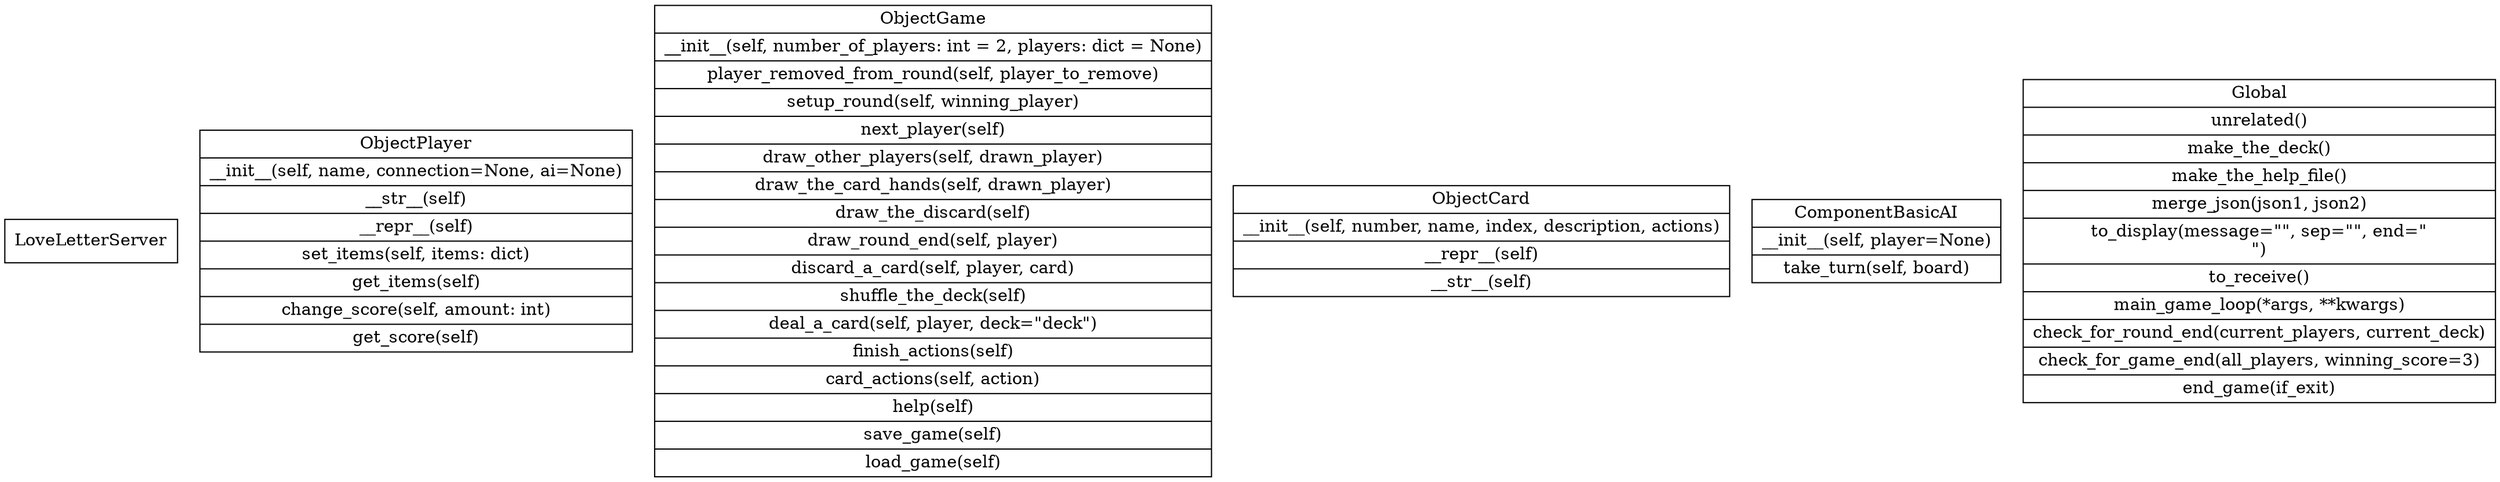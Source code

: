 digraph structs {
	node [shape=record]
	struct_origin [label=LoveLetterServer]
	subgraph sub1 {
		struct0 [label="{ObjectPlayer|__init__(self, name, connection=None, ai=None)|__str__(self)|__repr__(self)|set_items(self, items: dict)|get_items(self)|change_score(self, amount: int)|get_score(self)}"]
		struct1 [label="{ObjectGame|__init__(self, number_of_players: int = 2, players: dict = None)|player_removed_from_round(self, player_to_remove)|setup_round(self, winning_player)|next_player(self)|draw_other_players(self, drawn_player)|draw_the_card_hands(self, drawn_player)|draw_the_discard(self)|draw_round_end(self, player)|discard_a_card(self, player, card)|shuffle_the_deck(self)|deal_a_card(self, player, deck=\"deck\")|finish_actions(self)|card_actions(self, action)|help(self)|save_game(self)|load_game(self)}"]
		struct2 [label="{ObjectCard|__init__(self, number, name, index, description, actions)|__repr__(self)|__str__(self)}"]
		struct3 [label="{ComponentBasicAI|__init__(self, player=None)|take_turn(self, board)}"]
		struct4 [label="{Global|unrelated()|make_the_deck()|make_the_help_file()|merge_json(json1, json2)|to_display(message=\"\", sep=\"\", end=\"\n\")|to_receive()|main_game_loop(*args, **kwargs)|check_for_round_end(current_players, current_deck)|check_for_game_end(all_players, winning_score=3)|end_game(if_exit)}"]
	}
}
